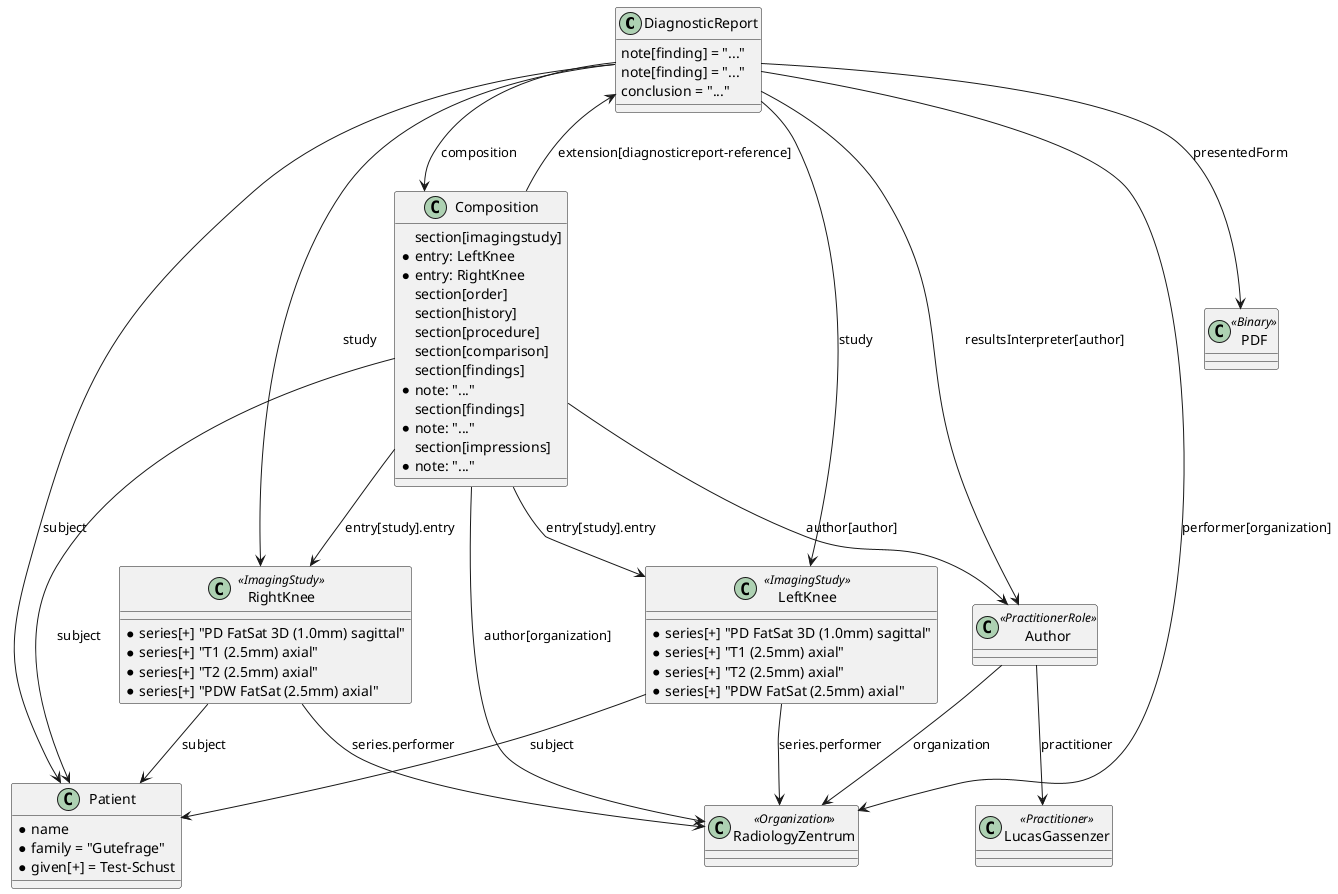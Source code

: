 @startuml
    DiagnosticReport --> Composition: composition
    DiagnosticReport --> PDF: presentedForm
    DiagnosticReport --> Patient: subject
    DiagnosticReport --> LeftKnee: study
    DiagnosticReport --> RightKnee: study
    DiagnosticReport --> Author: resultsInterpreter[author]
    DiagnosticReport --> RadiologyZentrum: performer[organization]
    
    LeftKnee --> Patient: subject
    LeftKnee --> RadiologyZentrum: series.performer
    RightKnee --> Patient: subject
    RightKnee --> RadiologyZentrum: series.performer

    Composition --> Patient: subject
    Composition --> DiagnosticReport: extension[diagnosticreport-reference]
    Composition --> Author: author[author]
    Composition --> RadiologyZentrum: author[organization]
    Composition --> LeftKnee : entry[study].entry
    Composition --> RightKnee: entry[study].entry
    
    Author --> RadiologyZentrum: organization
    Author --> LucasGassenzer: practitioner

    class Author <<PractitionerRole>>
    class RadiologyZentrum <<Organization>>
    class LucasGassenzer <<Practitioner>>

    class Patient{
        * name 
          * family = "Gutefrage"
          * given[+] = Test-Schust
    }
    class LeftKnee <<ImagingStudy>>  [[ImagingStudySemiStructuredReport1]] {
        * series[+] "PD FatSat 3D (1.0mm) sagittal"
        * series[+] "T1 (2.5mm) axial"
        * series[+] "T2 (2.5mm) axial"
        * series[+] "PDW FatSat (2.5mm) axial"
    }
    class RightKnee <<ImagingStudy>> [[ImagingStudySemiStructuredReport2]] {
        * series[+] "PD FatSat 3D (1.0mm) sagittal"
        * series[+] "T1 (2.5mm) axial"
        * series[+] "T2 (2.5mm) axial"
        * series[+] "PDW FatSat (2.5mm) axial"    
    }
    
    class PDF <<Binary>>

    class Composition [[./Composition-CompositionSemiStructured.html]] {
        section[imagingstudy]
        * entry: LeftKnee
        * entry: RightKnee
        section[order]
        section[history]
        section[procedure]
        section[comparison]
        section[findings]
        * note: "..."
        section[findings]
        * note: "..."
        section[impressions]
        * note: "..."
    }

    class DiagnosticReport [[./DiagnosticReport-DiagnosticReportSemiStructured.html]] {
        note[finding] = "..."
        note[finding] = "..."
        conclusion = "..."
    }
@enduml